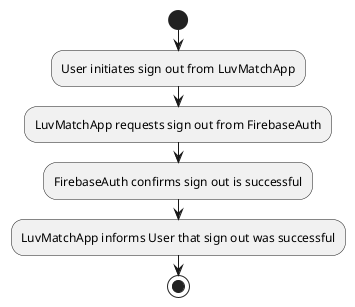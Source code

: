 @startuml

start

:User initiates sign out from LuvMatchApp;

:LuvMatchApp requests sign out from FirebaseAuth;

:FirebaseAuth confirms sign out is successful;

:LuvMatchApp informs User that sign out was successful;

stop

@enduml
